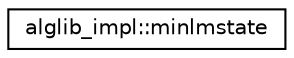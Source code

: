 digraph "Graphical Class Hierarchy"
{
  edge [fontname="Helvetica",fontsize="10",labelfontname="Helvetica",labelfontsize="10"];
  node [fontname="Helvetica",fontsize="10",shape=record];
  rankdir="LR";
  Node0 [label="alglib_impl::minlmstate",height=0.2,width=0.4,color="black", fillcolor="white", style="filled",URL="$structalglib__impl_1_1minlmstate.html"];
}
